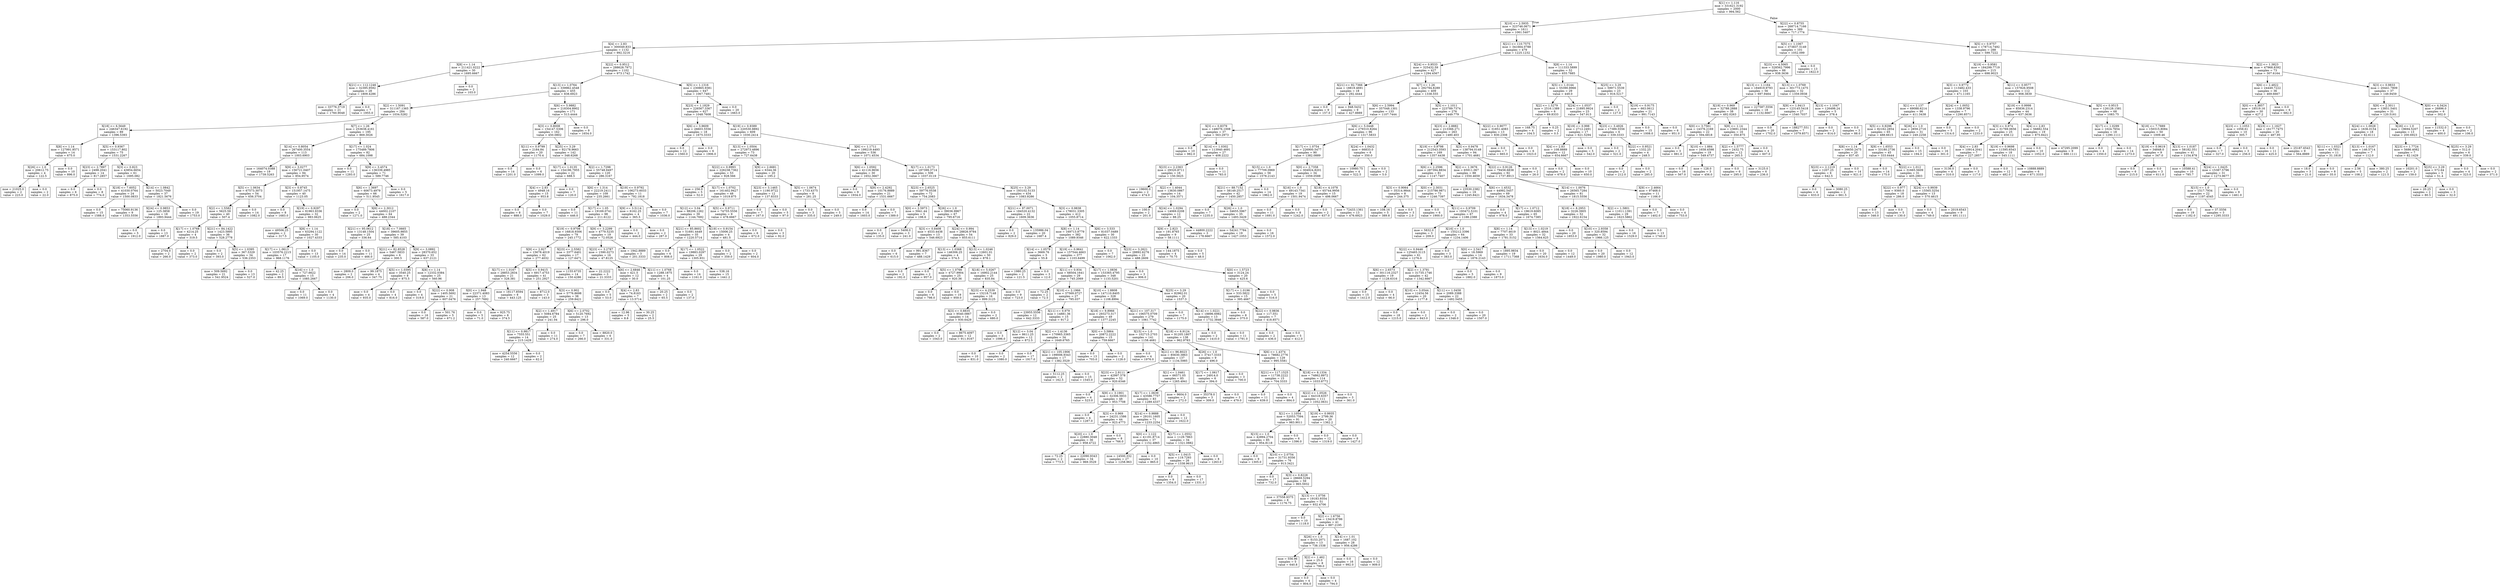 digraph Tree {
node [shape=box] ;
0 [label="X[1] <= 1.116\nmse = 331621.3192\nsamples = 2000\nvalue = 994.562"] ;
1 [label="X[10] <= 2.5935\nmse = 323746.0671\nsamples = 1611\nvalue = 1061.5407"] ;
0 -> 1 [labeldistance=2.5, labelangle=45, headlabel="True"] ;
2 [label="X[4] <= 2.83\nmse = 300049.833\nsamples = 1132\nvalue = 992.3216"] ;
1 -> 2 ;
3 [label="X[8] <= 1.14\nmse = 211421.0222\nsamples = 30\nvalue = 1695.6667"] ;
2 -> 3 ;
4 [label="X[21] <= 112.1246\nmse = 32395.9592\nsamples = 28\nvalue = 1809.4286"] ;
3 -> 4 ;
5 [label="mse = 33776.3719\nsamples = 21\nvalue = 1760.9048"] ;
4 -> 5 ;
6 [label="mse = 0.0\nsamples = 7\nvalue = 1955.0"] ;
4 -> 6 ;
7 [label="mse = 0.0\nsamples = 2\nvalue = 103.0"] ;
3 -> 7 ;
8 [label="X[22] <= 0.9512\nmse = 288628.7972\nsamples = 1102\nvalue = 973.1742"] ;
2 -> 8 ;
9 [label="X[13] <= 1.0764\nmse = 339962.4548\nsamples = 455\nvalue = 838.6923"] ;
8 -> 9 ;
10 [label="X[2] <= 1.5091\nmse = 311167.1365\nsamples = 284\nvalue = 1034.5282"] ;
9 -> 10 ;
11 [label="X[18] <= 6.5649\nmse = 246347.6192\nsamples = 89\nvalue = 1396.5393"] ;
10 -> 11 ;
12 [label="X[8] <= 1.14\nmse = 127991.8571\nsamples = 14\nvalue = 675.0"] ;
11 -> 12 ;
13 [label="X[26] <= 1.0\nmse = 20612.75\nsamples = 4\nvalue = 122.5"] ;
12 -> 13 ;
14 [label="mse = 21025.0\nsamples = 2\nvalue = 223.0"] ;
13 -> 14 ;
15 [label="mse = 0.0\nsamples = 2\nvalue = 22.0"] ;
13 -> 15 ;
16 [label="mse = 0.0\nsamples = 10\nvalue = 896.0"] ;
12 -> 16 ;
17 [label="X[5] <= 0.9367\nmse = 153117.802\nsamples = 75\nvalue = 1531.2267"] ;
11 -> 17 ;
18 [label="X[23] <= 2.7897\nmse = 2498.2041\nsamples = 14\nvalue = 817.2857"] ;
17 -> 18 ;
19 [label="mse = 0.0\nsamples = 6\nvalue = 875.0"] ;
18 -> 19 ;
20 [label="mse = 0.0\nsamples = 8\nvalue = 774.0"] ;
18 -> 20 ;
21 [label="X[3] <= 0.823\nmse = 43854.6654\nsamples = 61\nvalue = 1695.082"] ;
17 -> 21 ;
22 [label="X[18] <= 7.6052\nmse = 41030.0764\nsamples = 24\nvalue = 1500.0833"] ;
21 -> 22 ;
23 [label="mse = 0.0\nsamples = 15\nvalue = 1588.0"] ;
22 -> 23 ;
24 [label="mse = 75060.9136\nsamples = 9\nvalue = 1353.5556"] ;
22 -> 24 ;
25 [label="X[14] <= 1.0842\nmse = 5023.7049\nsamples = 37\nvalue = 1821.5676"] ;
21 -> 25 ;
26 [label="X[24] <= 0.9853\nmse = 125.3858\nsamples = 18\nvalue = 1893.9444"] ;
25 -> 26 ;
27 [label="mse = 0.0\nsamples = 5\nvalue = 1912.0"] ;
26 -> 27 ;
28 [label="mse = 0.0\nsamples = 13\nvalue = 1887.0"] ;
26 -> 28 ;
29 [label="mse = 0.0\nsamples = 19\nvalue = 1753.0"] ;
25 -> 29 ;
30 [label="X[7] <= 1.26\nmse = 253638.4161\nsamples = 195\nvalue = 869.3026"] ;
10 -> 30 ;
31 [label="X[14] <= 0.8054\nmse = 267400.3554\nsamples = 113\nvalue = 1003.6903"] ;
30 -> 31 ;
32 [label="mse = 164074.0388\nsamples = 19\nvalue = 1739.5263"] ;
31 -> 32 ;
33 [label="X[9] <= 3.0277\nmse = 156721.0407\nsamples = 94\nvalue = 854.9574"] ;
31 -> 33 ;
34 [label="X[5] <= 1.0634\nmse = 67573.3073\nsamples = 54\nvalue = 656.3704"] ;
33 -> 34 ;
35 [label="X[2] <= 1.5582\nmse = 5625.59\nsamples = 40\nvalue = 507.4"] ;
34 -> 35 ;
36 [label="X[17] <= 1.0768\nmse = 4214.25\nsamples = 4\nvalue = 319.5"] ;
35 -> 36 ;
37 [label="mse = 2704.0\nsamples = 2\nvalue = 266.0"] ;
36 -> 37 ;
38 [label="mse = 0.0\nsamples = 2\nvalue = 373.0"] ;
36 -> 38 ;
39 [label="X[21] <= 84.1422\nmse = 1423.5895\nsamples = 36\nvalue = 528.2778"] ;
35 -> 39 ;
40 [label="mse = 0.0\nsamples = 2\nvalue = 393.0"] ;
39 -> 40 ;
41 [label="X[5] <= 1.0395\nmse = 367.5329\nsamples = 34\nvalue = 536.2353"] ;
39 -> 41 ;
42 [label="mse = 509.5692\nsamples = 21\nvalue = 541.9524"] ;
41 -> 42 ;
43 [label="mse = 0.0\nsamples = 13\nvalue = 527.0"] ;
41 -> 43 ;
44 [label="mse = 0.0\nsamples = 14\nvalue = 1082.0"] ;
34 -> 44 ;
45 [label="X[3] <= 0.8745\nmse = 151957.1475\nsamples = 40\nvalue = 1123.05"] ;
33 -> 45 ;
46 [label="mse = 0.0\nsamples = 8\nvalue = 1683.0"] ;
45 -> 46 ;
47 [label="X[19] <= 0.9297\nmse = 91963.9336\nsamples = 32\nvalue = 983.0625"] ;
45 -> 47 ;
48 [label="mse = 49506.25\nsamples = 2\nvalue = 317.5"] ;
47 -> 48 ;
49 [label="X[8] <= 1.14\nmse = 63294.1122\nsamples = 30\nvalue = 1027.4333"] ;
47 -> 49 ;
50 [label="X[17] <= 1.0613\nmse = 103576.2215\nsamples = 17\nvalue = 968.1176"] ;
49 -> 50 ;
51 [label="mse = 42.25\nsamples = 2\nvalue = 89.5"] ;
50 -> 51 ;
52 [label="X[16] <= 1.0\nmse = 727.6622\nsamples = 15\nvalue = 1085.2667"] ;
50 -> 52 ;
53 [label="mse = 0.0\nsamples = 11\nvalue = 1069.0"] ;
52 -> 53 ;
54 [label="mse = 0.0\nsamples = 4\nvalue = 1130.0"] ;
52 -> 54 ;
55 [label="mse = 0.0\nsamples = 13\nvalue = 1105.0"] ;
49 -> 55 ;
56 [label="X[17] <= 1.024\nmse = 175489.7806\nsamples = 82\nvalue = 684.1098"] ;
30 -> 56 ;
57 [label="mse = 0.0\nsamples = 11\nvalue = 1293.0"] ;
56 -> 57 ;
58 [label="X[9] <= 3.4574\nmse = 136339.4985\nsamples = 71\nvalue = 589.7746"] ;
56 -> 58 ;
59 [label="X[6] <= 1.3697\nmse = 60673.4979\nsamples = 66\nvalue = 511.9545"] ;
58 -> 59 ;
60 [label="mse = 0.0\nsamples = 2\nvalue = 1271.0"] ;
59 -> 60 ;
61 [label="X[6] <= 2.3012\nmse = 44002.2107\nsamples = 64\nvalue = 488.2344"] ;
59 -> 61 ;
62 [label="X[21] <= 95.0612\nmse = 13148.1504\nsamples = 25\nvalue = 336.64"] ;
61 -> 62 ;
63 [label="mse = 0.0\nsamples = 14\nvalue = 235.0"] ;
62 -> 63 ;
64 [label="mse = 0.0\nsamples = 11\nvalue = 466.0"] ;
62 -> 64 ;
65 [label="X[18] <= 7.0665\nmse = 39605.9855\nsamples = 39\nvalue = 585.4103"] ;
61 -> 65 ;
66 [label="X[21] <= 82.8528\nmse = 5467.5833\nsamples = 6\nvalue = 300.5"] ;
65 -> 66 ;
67 [label="mse = 2809.0\nsamples = 2\nvalue = 206.0"] ;
66 -> 67 ;
68 [label="mse = 99.1875\nsamples = 4\nvalue = 347.75"] ;
66 -> 68 ;
69 [label="X[9] <= 3.0892\nmse = 28370.652\nsamples = 33\nvalue = 637.2121"] ;
65 -> 69 ;
70 [label="X[5] <= 1.0395\nmse = 3540.25\nsamples = 8\nvalue = 875.5"] ;
69 -> 70 ;
71 [label="mse = 0.0\nsamples = 4\nvalue = 935.0"] ;
70 -> 71 ;
72 [label="mse = 0.0\nsamples = 4\nvalue = 816.0"] ;
70 -> 72 ;
73 [label="X[8] <= 1.14\nmse = 12332.0384\nsamples = 25\nvalue = 560.96"] ;
69 -> 73 ;
74 [label="mse = 0.0\nsamples = 4\nvalue = 319.0"] ;
73 -> 74 ;
75 [label="X[22] <= 0.908\nmse = 1405.5692\nsamples = 21\nvalue = 607.0476"] ;
73 -> 75 ;
76 [label="mse = 0.0\nsamples = 16\nvalue = 587.0"] ;
75 -> 76 ;
77 [label="mse = 501.76\nsamples = 5\nvalue = 671.2"] ;
75 -> 77 ;
78 [label="mse = 0.0\nsamples = 5\nvalue = 1617.0"] ;
58 -> 78 ;
79 [label="X[6] <= 5.9882\nmse = 218304.8902\nsamples = 171\nvalue = 513.4444"] ;
9 -> 79 ;
80 [label="X[3] <= 0.8008\nmse = 154147.5306\nsamples = 162\nvalue = 450.0802"] ;
79 -> 80 ;
81 [label="X[11] <= 0.9799\nmse = 2184.84\nsamples = 20\nvalue = 1170.4"] ;
80 -> 81 ;
82 [label="mse = 0.0\nsamples = 14\nvalue = 1201.0"] ;
81 -> 82 ;
83 [label="mse = 0.0\nsamples = 6\nvalue = 1099.0"] ;
81 -> 83 ;
84 [label="X[25] <= 3.29\nmse = 92178.9663\nsamples = 142\nvalue = 348.6268"] ;
80 -> 84 ;
85 [label="X[17] <= 1.0135\nmse = 154196.7955\nsamples = 22\nvalue = 688.5"] ;
84 -> 85 ;
86 [label="X[4] <= 2.83\nmse = 4948.16\nsamples = 15\nvalue = 953.8"] ;
85 -> 86 ;
87 [label="mse = 0.0\nsamples = 8\nvalue = 888.0"] ;
86 -> 87 ;
88 [label="mse = 0.0\nsamples = 7\nvalue = 1029.0"] ;
86 -> 88 ;
89 [label="mse = 0.0\nsamples = 7\nvalue = 120.0"] ;
85 -> 89 ;
90 [label="X[2] <= 1.7298\nmse = 55748.9497\nsamples = 120\nvalue = 286.3167"] ;
84 -> 90 ;
91 [label="X[6] <= 1.314\nmse = 22219.2411\nsamples = 109\nvalue = 235.2661"] ;
90 -> 91 ;
92 [label="mse = 0.0\nsamples = 11\nvalue = 446.0"] ;
91 -> 92 ;
93 [label="X[17] <= 1.05\nmse = 19169.0741\nsamples = 98\nvalue = 211.6122"] ;
91 -> 93 ;
94 [label="X[19] <= 0.9708\nmse = 16818.9306\nsamples = 79\nvalue = 245.1772"] ;
93 -> 94 ;
95 [label="X[9] <= 2.927\nmse = 15678.4019\nsamples = 62\nvalue = 277.4032"] ;
94 -> 95 ;
96 [label="X[17] <= 1.0167\nmse = 28853.2834\nsamples = 21\nvalue = 328.381"] ;
95 -> 96 ;
97 [label="X[0] <= 1.948\nmse = 22371.4083\nsamples = 13\nvalue = 257.7692"] ;
96 -> 97 ;
98 [label="mse = 0.0\nsamples = 5\nvalue = 71.0"] ;
97 -> 98 ;
99 [label="mse = 925.75\nsamples = 8\nvalue = 374.5"] ;
97 -> 99 ;
100 [label="mse = 18117.8594\nsamples = 8\nvalue = 443.125"] ;
96 -> 100 ;
101 [label="X[5] <= 0.9415\nmse = 6917.4753\nsamples = 41\nvalue = 251.2927"] ;
95 -> 101 ;
102 [label="mse = 8712.0\nsamples = 3\nvalue = 143.0"] ;
101 -> 102 ;
103 [label="X[3] <= 0.902\nmse = 5776.8698\nsamples = 38\nvalue = 259.8421"] ;
101 -> 103 ;
104 [label="X[2] <= 1.4917\nmse = 5084.6784\nsamples = 25\nvalue = 241.04"] ;
103 -> 104 ;
105 [label="X[11] <= 0.9817\nmse = 7555.551\nsamples = 14\nvalue = 215.1429"] ;
104 -> 105 ;
106 [label="mse = 4254.5556\nsamples = 12\nvalue = 240.6667"] ;
105 -> 106 ;
107 [label="mse = 0.0\nsamples = 2\nvalue = 62.0"] ;
105 -> 107 ;
108 [label="mse = 0.0\nsamples = 11\nvalue = 274.0"] ;
104 -> 108 ;
109 [label="X[6] <= 2.0702\nmse = 5120.7692\nsamples = 13\nvalue = 296.0"] ;
103 -> 109 ;
110 [label="mse = 0.0\nsamples = 7\nvalue = 266.0"] ;
109 -> 110 ;
111 [label="mse = 8820.0\nsamples = 6\nvalue = 331.0"] ;
109 -> 111 ;
112 [label="X[23] <= 2.5582\nmse = 3377.6401\nsamples = 17\nvalue = 127.6471"] ;
94 -> 112 ;
113 [label="mse = 1155.6735\nsamples = 14\nvalue = 150.4286"] ;
112 -> 113 ;
114 [label="mse = 22.2222\nsamples = 3\nvalue = 21.3333"] ;
112 -> 114 ;
115 [label="X[9] <= 3.2299\nmse = 4779.5235\nsamples = 19\nvalue = 72.0526"] ;
93 -> 115 ;
116 [label="X[23] <= 3.2787\nmse = 1590.0273\nsamples = 16\nvalue = 47.8125"] ;
115 -> 116 ;
117 [label="X[6] <= 2.6846\nmse = 421.5\nsamples = 12\nvalue = 30.0"] ;
116 -> 117 ;
118 [label="mse = 0.0\nsamples = 5\nvalue = 53.0"] ;
117 -> 118 ;
119 [label="X[4] <= 2.83\nmse = 74.8163\nsamples = 7\nvalue = 13.5714"] ;
117 -> 119 ;
120 [label="mse = 12.96\nsamples = 5\nvalue = 8.8"] ;
119 -> 120 ;
121 [label="mse = 30.25\nsamples = 2\nvalue = 25.5"] ;
119 -> 121 ;
122 [label="X[11] <= 1.0768\nmse = 1288.1875\nsamples = 4\nvalue = 101.25"] ;
116 -> 122 ;
123 [label="mse = 20.25\nsamples = 2\nvalue = 65.5"] ;
122 -> 123 ;
124 [label="mse = 0.0\nsamples = 2\nvalue = 137.0"] ;
122 -> 124 ;
125 [label="mse = 1942.8889\nsamples = 3\nvalue = 201.3333"] ;
115 -> 125 ;
126 [label="X[19] <= 0.9792\nmse = 106273.6033\nsamples = 11\nvalue = 792.1818"] ;
90 -> 126 ;
127 [label="X[9] <= 3.5114\nmse = 6162.25\nsamples = 4\nvalue = 365.5"] ;
126 -> 127 ;
128 [label="mse = 0.0\nsamples = 2\nvalue = 444.0"] ;
127 -> 128 ;
129 [label="mse = 0.0\nsamples = 2\nvalue = 287.0"] ;
127 -> 129 ;
130 [label="mse = 0.0\nsamples = 7\nvalue = 1036.0"] ;
126 -> 130 ;
131 [label="mse = 0.0\nsamples = 9\nvalue = 1654.0"] ;
79 -> 131 ;
132 [label="X[5] <= 1.1316\nmse = 230865.9381\nsamples = 647\nvalue = 1067.7481"] ;
8 -> 132 ;
133 [label="X[23] <= 1.1829\nmse = 226567.3367\nsamples = 627\nvalue = 1048.7608"] ;
132 -> 133 ;
134 [label="X[6] <= 3.9609\nmse = 26603.5556\nsamples = 18\nvalue = 1675.3333"] ;
133 -> 134 ;
135 [label="mse = 0.0\nsamples = 12\nvalue = 1560.0"] ;
134 -> 135 ;
136 [label="mse = 0.0\nsamples = 6\nvalue = 1906.0"] ;
134 -> 136 ;
137 [label="X[19] <= 0.9389\nmse = 220530.8892\nsamples = 609\nvalue = 1030.2414"] ;
133 -> 137 ;
138 [label="X[13] <= 1.0504\nmse = 272973.4896\nsamples = 73\nvalue = 727.6438"] ;
137 -> 138 ;
139 [label="X[22] <= 0.9993\nmse = 226238.7362\nsamples = 53\nvalue = 928.566"] ;
138 -> 139 ;
140 [label="mse = 256.0\nsamples = 5\nvalue = 52.0"] ;
139 -> 140 ;
141 [label="X[17] <= 1.0702\nmse = 161402.9427\nsamples = 48\nvalue = 1019.875"] ;
139 -> 141 ;
142 [label="X[12] <= 3.04\nmse = 98206.1262\nsamples = 39\nvalue = 1144.7692"] ;
141 -> 142 ;
143 [label="X[21] <= 85.8602\nmse = 51691.4449\nsamples = 35\nvalue = 1220.5714"] ;
142 -> 143 ;
144 [label="mse = 0.0\nsamples = 6\nvalue = 808.0"] ;
143 -> 144 ;
145 [label="X[17] <= 1.0522\nmse = 19883.0297\nsamples = 29\nvalue = 1305.931"] ;
143 -> 145 ;
146 [label="mse = 0.0\nsamples = 14\nvalue = 1161.0"] ;
145 -> 146 ;
147 [label="mse = 538.16\nsamples = 15\nvalue = 1441.2"] ;
145 -> 147 ;
148 [label="X[19] <= 0.9154\nmse = 15006.25\nsamples = 4\nvalue = 481.5"] ;
142 -> 148 ;
149 [label="mse = 0.0\nsamples = 2\nvalue = 359.0"] ;
148 -> 149 ;
150 [label="mse = 0.0\nsamples = 2\nvalue = 604.0"] ;
148 -> 150 ;
151 [label="X[5] <= 0.9711\nmse = 74755.5556\nsamples = 9\nvalue = 478.6667"] ;
141 -> 151 ;
152 [label="mse = 0.0\nsamples = 6\nvalue = 672.0"] ;
151 -> 152 ;
153 [label="mse = 0.0\nsamples = 3\nvalue = 92.0"] ;
151 -> 153 ;
154 [label="X[9] <= 2.6681\nmse = 6344.36\nsamples = 20\nvalue = 195.2"] ;
138 -> 154 ;
155 [label="X[23] <= 3.1465\nmse = 1190.9722\nsamples = 12\nvalue = 137.8333"] ;
154 -> 155 ;
156 [label="mse = 0.0\nsamples = 7\nvalue = 167.0"] ;
155 -> 156 ;
157 [label="mse = 0.0\nsamples = 5\nvalue = 97.0"] ;
155 -> 157 ;
158 [label="X[5] <= 1.0674\nmse = 1733.4375\nsamples = 8\nvalue = 281.25"] ;
154 -> 158 ;
159 [label="mse = 0.0\nsamples = 3\nvalue = 335.0"] ;
158 -> 159 ;
160 [label="mse = 0.0\nsamples = 5\nvalue = 249.0"] ;
158 -> 160 ;
161 [label="X[6] <= 1.1711\nmse = 199219.4493\nsamples = 536\nvalue = 1071.4534"] ;
137 -> 161 ;
162 [label="X[6] <= 1.0592\nmse = 41116.9656\nsamples = 30\nvalue = 1652.3667"] ;
161 -> 162 ;
163 [label="mse = 0.0\nsamples = 9\nvalue = 1934.0"] ;
162 -> 163 ;
164 [label="X[9] <= 2.4292\nmse = 10176.8889\nsamples = 21\nvalue = 1531.6667"] ;
162 -> 164 ;
165 [label="mse = 0.0\nsamples = 14\nvalue = 1603.0"] ;
164 -> 165 ;
166 [label="mse = 0.0\nsamples = 7\nvalue = 1389.0"] ;
164 -> 166 ;
167 [label="X[17] <= 1.0173\nmse = 187399.3714\nsamples = 506\nvalue = 1037.0119"] ;
161 -> 167 ;
168 [label="X[23] <= 2.6525\nmse = 59776.0538\nsamples = 72\nvalue = 754.2083"] ;
167 -> 168 ;
169 [label="X[0] <= 2.5973\nmse = 5941.44\nsamples = 5\nvalue = 198.6"] ;
168 -> 169 ;
170 [label="mse = 0.0\nsamples = 2\nvalue = 135.0"] ;
169 -> 170 ;
171 [label="mse = 5408.0\nsamples = 3\nvalue = 241.0"] ;
169 -> 171 ;
172 [label="X[26] <= 1.0\nmse = 39036.9967\nsamples = 67\nvalue = 795.6716"] ;
168 -> 172 ;
173 [label="X[3] <= 0.8408\nmse = 4533.4438\nsamples = 13\nvalue = 546.6923"] ;
172 -> 173 ;
174 [label="mse = 0.0\nsamples = 6\nvalue = 615.0"] ;
173 -> 174 ;
175 [label="mse = 991.8367\nsamples = 7\nvalue = 488.1429"] ;
173 -> 175 ;
176 [label="X[24] <= 0.994\nmse = 28826.9784\nsamples = 54\nvalue = 855.6111"] ;
172 -> 176 ;
177 [label="X[13] <= 1.0368\nmse = 146306.25\nsamples = 4\nvalue = 574.5"] ;
176 -> 177 ;
178 [label="mse = 0.0\nsamples = 2\nvalue = 192.0"] ;
177 -> 178 ;
179 [label="mse = 0.0\nsamples = 2\nvalue = 957.0"] ;
177 -> 179 ;
180 [label="X[13] <= 1.0246\nmse = 12601.01\nsamples = 50\nvalue = 878.1"] ;
176 -> 180 ;
181 [label="X[5] <= 1.0766\nmse = 4727.9904\nsamples = 25\nvalue = 920.36"] ;
180 -> 181 ;
182 [label="mse = 0.0\nsamples = 6\nvalue = 798.0"] ;
181 -> 182 ;
183 [label="mse = 0.0\nsamples = 19\nvalue = 959.0"] ;
181 -> 183 ;
184 [label="X[18] <= 5.0267\nmse = 16902.2144\nsamples = 25\nvalue = 835.84"] ;
180 -> 184 ;
185 [label="X[23] <= 4.2539\nmse = 15218.7148\nsamples = 16\nvalue = 899.3125"] ;
184 -> 185 ;
186 [label="X[3] <= 0.8835\nmse = 9540.0867\nsamples = 14\nvalue = 930.6429"] ;
185 -> 186 ;
187 [label="mse = 0.0\nsamples = 2\nvalue = 1043.0"] ;
186 -> 187 ;
188 [label="mse = 8675.4097\nsamples = 12\nvalue = 911.9167"] ;
186 -> 188 ;
189 [label="mse = 0.0\nsamples = 2\nvalue = 680.0"] ;
185 -> 189 ;
190 [label="mse = 0.0\nsamples = 9\nvalue = 723.0"] ;
184 -> 190 ;
191 [label="X[25] <= 3.29\nmse = 193102.5133\nsamples = 434\nvalue = 1083.9286"] ;
167 -> 191 ;
192 [label="X[21] <= 97.0071\nmse = 184520.4132\nsamples = 22\nvalue = 1609.3636"] ;
191 -> 192 ;
193 [label="mse = 0.0\nsamples = 2\nvalue = 829.0"] ;
192 -> 193 ;
194 [label="mse = 135986.04\nsamples = 20\nvalue = 1687.4"] ;
192 -> 194 ;
195 [label="X[3] <= 0.9838\nmse = 178031.3305\nsamples = 412\nvalue = 1055.8714"] ;
191 -> 195 ;
196 [label="X[8] <= 1.14\nmse = 169713.8779\nsamples = 382\nvalue = 1089.9346"] ;
195 -> 196 ;
197 [label="X[14] <= 1.0579\nmse = 3669.76\nsamples = 5\nvalue = 55.8"] ;
196 -> 197 ;
198 [label="mse = 1980.25\nsamples = 2\nvalue = 121.5"] ;
197 -> 198 ;
199 [label="mse = 0.0\nsamples = 3\nvalue = 12.0"] ;
197 -> 199 ;
200 [label="X[19] <= 0.9641\nmse = 157544.4663\nsamples = 377\nvalue = 1103.6499"] ;
196 -> 200 ;
201 [label="X[11] <= 0.934\nmse = 68504.1641\nsamples = 29\nvalue = 745.2069"] ;
200 -> 201 ;
202 [label="mse = 72.25\nsamples = 2\nvalue = 72.5"] ;
201 -> 202 ;
203 [label="X[10] <= 2.1966\nmse = 37569.0727\nsamples = 27\nvalue = 795.037"] ;
201 -> 203 ;
204 [label="mse = 23955.5556\nsamples = 12\nvalue = 642.3333"] ;
203 -> 204 ;
205 [label="X[11] <= 0.979\nmse = 14881.36\nsamples = 15\nvalue = 917.2"] ;
203 -> 205 ;
206 [label="mse = 0.0\nsamples = 3\nvalue = 1096.0"] ;
205 -> 206 ;
207 [label="X[12] <= 3.04\nmse = 8611.25\nsamples = 12\nvalue = 872.5"] ;
205 -> 207 ;
208 [label="mse = 0.0\nsamples = 10\nvalue = 831.0"] ;
207 -> 208 ;
209 [label="mse = 0.0\nsamples = 2\nvalue = 1080.0"] ;
207 -> 209 ;
210 [label="X[17] <= 1.0836\nmse = 153365.4795\nsamples = 348\nvalue = 1133.5201"] ;
200 -> 210 ;
211 [label="X[10] <= 1.8808\nmse = 147110.8405\nsamples = 328\nvalue = 1108.8994"] ;
210 -> 211 ;
212 [label="X[18] <= 9.8966\nmse = 293273.317\nsamples = 49\nvalue = 1377.2245"] ;
211 -> 212 ;
213 [label="X[2] <= 1.4136\nmse = 170965.3365\nsamples = 34\nvalue = 1649.6765"] ;
212 -> 213 ;
214 [label="mse = 0.0\nsamples = 17\nvalue = 1917.0"] ;
213 -> 214 ;
215 [label="X[21] <= 105.1906\nmse = 199006.9343\nsamples = 17\nvalue = 1382.3529"] ;
213 -> 215 ;
216 [label="mse = 5112.25\nsamples = 2\nvalue = 162.5"] ;
215 -> 216 ;
217 [label="mse = 0.0\nsamples = 15\nvalue = 1545.0"] ;
215 -> 217 ;
218 [label="X[0] <= 3.5864\nmse = 20872.2222\nsamples = 15\nvalue = 759.6667"] ;
212 -> 218 ;
219 [label="mse = 0.0\nsamples = 13\nvalue = 703.0"] ;
218 -> 219 ;
220 [label="mse = 0.0\nsamples = 2\nvalue = 1128.0"] ;
218 -> 220 ;
221 [label="X[21] <= 107.317\nmse = 106575.0709\nsamples = 279\nvalue = 1061.7742"] ;
211 -> 221 ;
222 [label="X[15] <= 1.0\nmse = 102715.2703\nsamples = 141\nvalue = 1158.4681"] ;
221 -> 222 ;
223 [label="mse = 0.0\nsamples = 4\nvalue = 1976.0"] ;
222 -> 223 ;
224 [label="X[21] <= 96.8023\nmse = 85630.3863\nsamples = 137\nvalue = 1134.5985"] ;
222 -> 224 ;
225 [label="X[23] <= 2.9111\nmse = 42997.578\nsamples = 52\nvalue = 920.6346"] ;
224 -> 225 ;
226 [label="mse = 0.0\nsamples = 4\nvalue = 523.0"] ;
225 -> 226 ;
227 [label="X[9] <= 3.1901\nmse = 32306.5933\nsamples = 48\nvalue = 953.7708"] ;
225 -> 227 ;
228 [label="mse = 0.0\nsamples = 4\nvalue = 1287.0"] ;
227 -> 228 ;
229 [label="X[3] <= 0.969\nmse = 24231.1586\nsamples = 44\nvalue = 923.4773"] ;
227 -> 229 ;
230 [label="X[20] <= 1.0\nmse = 22880.3048\nsamples = 36\nvalue = 958.4722"] ;
229 -> 230 ;
231 [label="mse = 72.25\nsamples = 2\nvalue = 773.5"] ;
230 -> 231 ;
232 [label="mse = 22090.9343\nsamples = 34\nvalue = 969.3529"] ;
230 -> 232 ;
233 [label="mse = 0.0\nsamples = 8\nvalue = 766.0"] ;
229 -> 233 ;
234 [label="X[1] <= 1.0461\nmse = 66571.05\nsamples = 85\nvalue = 1265.4941"] ;
224 -> 234 ;
235 [label="X[17] <= 1.0639\nmse = 43586.7757\nsamples = 83\nvalue = 1289.4337"] ;
234 -> 235 ;
236 [label="X[14] <= 0.9888\nmse = 29101.1605\nsamples = 71\nvalue = 1233.2254"] ;
235 -> 236 ;
237 [label="X[0] <= 1.122\nmse = 41191.8714\nsamples = 37\nvalue = 1152.4865"] ;
236 -> 237 ;
238 [label="mse = 14500.332\nsamples = 27\nvalue = 1258.963"] ;
237 -> 238 ;
239 [label="mse = 0.0\nsamples = 10\nvalue = 865.0"] ;
237 -> 239 ;
240 [label="X[17] <= 1.0552\nmse = 1129.7863\nsamples = 34\nvalue = 1321.0882"] ;
236 -> 240 ;
241 [label="X[5] <= 1.0415\nmse = 119.7293\nsamples = 26\nvalue = 1338.9615"] ;
240 -> 241 ;
242 [label="mse = 0.0\nsamples = 9\nvalue = 1354.0"] ;
241 -> 242 ;
243 [label="mse = 0.0\nsamples = 17\nvalue = 1331.0"] ;
241 -> 243 ;
244 [label="mse = 0.0\nsamples = 8\nvalue = 1263.0"] ;
240 -> 244 ;
245 [label="mse = 0.0\nsamples = 12\nvalue = 1622.0"] ;
235 -> 245 ;
246 [label="mse = 9604.0\nsamples = 2\nvalue = 272.0"] ;
234 -> 246 ;
247 [label="X[18] <= 6.9124\nmse = 91205.1807\nsamples = 138\nvalue = 962.9783"] ;
221 -> 247 ;
248 [label="X[26] <= 1.0\nmse = 37417.3333\nsamples = 9\nvalue = 496.0"] ;
247 -> 248 ;
249 [label="X[17] <= 1.0617\nmse = 24914.0\nsamples = 6\nvalue = 394.0"] ;
248 -> 249 ;
250 [label="mse = 35378.0\nsamples = 3\nvalue = 309.0"] ;
249 -> 250 ;
251 [label="mse = 0.0\nsamples = 3\nvalue = 479.0"] ;
249 -> 251 ;
252 [label="mse = 0.0\nsamples = 3\nvalue = 700.0"] ;
248 -> 252 ;
253 [label="X[6] <= 1.4374\nmse = 78682.2776\nsamples = 129\nvalue = 995.5581"] ;
247 -> 253 ;
254 [label="X[21] <= 117.1525\nmse = 11738.2222\nsamples = 15\nvalue = 704.3333"] ;
253 -> 254 ;
255 [label="mse = 0.0\nsamples = 11\nvalue = 639.0"] ;
254 -> 255 ;
256 [label="mse = 0.0\nsamples = 4\nvalue = 884.0"] ;
254 -> 256 ;
257 [label="X[18] <= 8.1334\nmse = 74862.8972\nsamples = 114\nvalue = 1033.8772"] ;
253 -> 257 ;
258 [label="X[22] <= 1.0526\nmse = 64318.6357\nsamples = 111\nvalue = 1052.0631"] ;
257 -> 258 ;
259 [label="X[1] <= 1.1054\nmse = 52053.7594\nsamples = 91\nvalue = 983.9011"] ;
258 -> 259 ;
260 [label="X[15] <= 1.0\nmse = 42894.2704\nsamples = 85\nvalue = 954.8118"] ;
259 -> 260 ;
261 [label="mse = 0.0\nsamples = 9\nvalue = 1305.0"] ;
260 -> 261 ;
262 [label="X[10] <= 2.0754\nmse = 31731.9356\nsamples = 76\nvalue = 913.3421"] ;
260 -> 262 ;
263 [label="mse = 0.0\nsamples = 17\nvalue = 732.0"] ;
262 -> 263 ;
264 [label="X[3] <= 0.8228\nmse = 28669.5294\nsamples = 59\nvalue = 965.5932"] ;
262 -> 264 ;
265 [label="mse = 37558.9375\nsamples = 8\nvalue = 1176.75"] ;
264 -> 265 ;
266 [label="X[13] <= 1.0756\nmse = 19183.9354\nsamples = 51\nvalue = 932.4706"] ;
264 -> 266 ;
267 [label="mse = 0.0\nsamples = 10\nvalue = 1118.0"] ;
266 -> 267 ;
268 [label="X[2] <= 1.6756\nmse = 13419.8786\nsamples = 41\nvalue = 887.2195"] ;
266 -> 268 ;
269 [label="X[26] <= 1.0\nmse = 6153.2071\nsamples = 13\nvalue = 738.1538"] ;
268 -> 269 ;
270 [label="mse = 556.96\nsamples = 5\nvalue = 640.8"] ;
269 -> 270 ;
271 [label="X[2] <= 1.462\nmse = 25.0\nsamples = 8\nvalue = 799.0"] ;
269 -> 271 ;
272 [label="mse = 0.0\nsamples = 4\nvalue = 804.0"] ;
271 -> 272 ;
273 [label="mse = 0.0\nsamples = 4\nvalue = 794.0"] ;
271 -> 273 ;
274 [label="X[14] <= 1.01\nmse = 1687.102\nsamples = 28\nvalue = 956.4286"] ;
268 -> 274 ;
275 [label="mse = 0.0\nsamples = 16\nvalue = 992.0"] ;
274 -> 275 ;
276 [label="mse = 0.0\nsamples = 12\nvalue = 909.0"] ;
274 -> 276 ;
277 [label="mse = 0.0\nsamples = 6\nvalue = 1396.0"] ;
259 -> 277 ;
278 [label="X[19] <= 0.9935\nmse = 2799.36\nsamples = 20\nvalue = 1362.2"] ;
258 -> 278 ;
279 [label="mse = 0.0\nsamples = 12\nvalue = 1319.0"] ;
278 -> 279 ;
280 [label="mse = 0.0\nsamples = 8\nvalue = 1427.0"] ;
278 -> 280 ;
281 [label="mse = 0.0\nsamples = 3\nvalue = 361.0"] ;
257 -> 281 ;
282 [label="X[25] <= 3.29\nmse = 82962.01\nsamples = 20\nvalue = 1537.3"] ;
210 -> 282 ;
283 [label="mse = 0.0\nsamples = 7\nvalue = 1175.0"] ;
282 -> 283 ;
284 [label="X[14] <= 1.0221\nmse = 18896.6982\nsamples = 13\nvalue = 1732.3846"] ;
282 -> 284 ;
285 [label="mse = 0.0\nsamples = 2\nvalue = 1410.0"] ;
284 -> 285 ;
286 [label="mse = 0.0\nsamples = 11\nvalue = 1791.0"] ;
284 -> 286 ;
287 [label="X[6] <= 3.533\nmse = 81037.0489\nsamples = 30\nvalue = 622.1333"] ;
195 -> 287 ;
288 [label="mse = 0.0\nsamples = 7\nvalue = 1062.0"] ;
287 -> 288 ;
289 [label="X[23] <= 3.2621\nmse = 28892.6276\nsamples = 23\nvalue = 488.2609"] ;
287 -> 289 ;
290 [label="mse = 0.0\nsamples = 3\nvalue = 906.0"] ;
289 -> 290 ;
291 [label="X[0] <= 1.5723\nmse = 3124.24\nsamples = 20\nvalue = 425.6"] ;
289 -> 291 ;
292 [label="X[17] <= 1.0196\nmse = 533.5822\nsamples = 15\nvalue = 395.4667"] ;
291 -> 292 ;
293 [label="mse = 0.0\nsamples = 8\nvalue = 375.0"] ;
292 -> 293 ;
294 [label="X[22] <= 0.9836\nmse = 117.551\nsamples = 7\nvalue = 418.8571"] ;
292 -> 294 ;
295 [label="mse = 0.0\nsamples = 2\nvalue = 436.0"] ;
294 -> 295 ;
296 [label="mse = 0.0\nsamples = 5\nvalue = 412.0"] ;
294 -> 296 ;
297 [label="mse = 0.0\nsamples = 5\nvalue = 516.0"] ;
291 -> 297 ;
298 [label="mse = 0.0\nsamples = 20\nvalue = 1663.0"] ;
132 -> 298 ;
299 [label="X[21] <= 110.7575\nmse = 341664.0788\nsamples = 479\nvalue = 1225.1232"] ;
1 -> 299 ;
300 [label="X[24] <= 0.9533\nmse = 325432.59\nsamples = 427\nvalue = 1294.4567"] ;
299 -> 300 ;
301 [label="X[21] <= 92.7366\nmse = 18819.4691\nsamples = 18\nvalue = 292.4444"] ;
300 -> 301 ;
302 [label="mse = 0.0\nsamples = 9\nvalue = 157.0"] ;
301 -> 302 ;
303 [label="mse = 948.5432\nsamples = 9\nvalue = 427.8889"] ;
301 -> 303 ;
304 [label="X[7] <= 1.26\nmse = 292794.8289\nsamples = 409\nvalue = 1338.555"] ;
300 -> 304 ;
305 [label="X[6] <= 2.5994\nmse = 357048.1301\nsamples = 133\nvalue = 1107.7444"] ;
304 -> 305 ;
306 [label="X[3] <= 0.8379\nmse = 148076.1008\nsamples = 37\nvalue = 563.2973"] ;
305 -> 306 ;
307 [label="mse = 0.0\nsamples = 10\nvalue = 982.0"] ;
306 -> 307 ;
308 [label="X[14] <= 1.0302\nmse = 113940.4691\nsamples = 27\nvalue = 408.2222"] ;
306 -> 308 ;
309 [label="X[23] <= 2.2363\nmse = 29320.8711\nsamples = 16\nvalue = 150.5625"] ;
308 -> 309 ;
310 [label="mse = 19600.0\nsamples = 2\nvalue = 474.0"] ;
309 -> 310 ;
311 [label="X[2] <= 1.4044\nmse = 13630.0867\nsamples = 14\nvalue = 104.3571"] ;
309 -> 311 ;
312 [label="mse = 100.0\nsamples = 2\nvalue = 201.0"] ;
311 -> 312 ;
313 [label="X[24] <= 1.0294\nmse = 14069.0208\nsamples = 12\nvalue = 88.25"] ;
311 -> 313 ;
314 [label="X[9] <= 2.823\nmse = 191.8765\nsamples = 9\nvalue = 58.1111"] ;
313 -> 314 ;
315 [label="mse = 144.1875\nsamples = 4\nvalue = 70.75"] ;
314 -> 315 ;
316 [label="mse = 0.0\nsamples = 5\nvalue = 48.0"] ;
314 -> 316 ;
317 [label="mse = 44800.2222\nsamples = 3\nvalue = 178.6667"] ;
313 -> 317 ;
318 [label="mse = 0.0\nsamples = 11\nvalue = 783.0"] ;
308 -> 318 ;
319 [label="X[6] <= 5.0448\nmse = 279310.8264\nsamples = 96\nvalue = 1317.5833"] ;
305 -> 319 ;
320 [label="X[17] <= 1.0754\nmse = 226900.5477\nsamples = 90\nvalue = 1382.0889"] ;
319 -> 320 ;
321 [label="X[15] <= 1.0\nmse = 77709.0969\nsamples = 56\nvalue = 1578.2143"] ;
320 -> 321 ;
322 [label="X[21] <= 88.7152\nmse = 38149.2517\nsamples = 42\nvalue = 1450.2857"] ;
321 -> 322 ;
323 [label="mse = 0.0\nsamples = 7\nvalue = 1235.0"] ;
322 -> 323 ;
324 [label="X[26] <= 1.0\nmse = 34655.5967\nsamples = 35\nvalue = 1493.3429"] ;
322 -> 324 ;
325 [label="mse = 54241.7784\nsamples = 19\nvalue = 1427.1053"] ;
324 -> 325 ;
326 [label="mse = 0.0\nsamples = 16\nvalue = 1572.0"] ;
324 -> 326 ;
327 [label="mse = 0.0\nsamples = 14\nvalue = 1962.0"] ;
321 -> 327 ;
328 [label="X[0] <= 2.7358\nmse = 304924.8201\nsamples = 34\nvalue = 1059.0588"] ;
320 -> 328 ;
329 [label="X[16] <= 1.0\nmse = 49143.7341\nsamples = 19\nvalue = 1501.9474"] ;
328 -> 329 ;
330 [label="mse = 0.0\nsamples = 11\nvalue = 1691.0"] ;
329 -> 330 ;
331 [label="mse = 0.0\nsamples = 8\nvalue = 1242.0"] ;
329 -> 331 ;
332 [label="X[18] <= 4.1078\nmse = 65744.9956\nsamples = 15\nvalue = 498.0667"] ;
328 -> 332 ;
333 [label="mse = 0.0\nsamples = 2\nvalue = 637.0"] ;
332 -> 333 ;
334 [label="mse = 72433.1361\nsamples = 13\nvalue = 476.6923"] ;
332 -> 334 ;
335 [label="X[24] <= 1.0432\nmse = 66833.0\nsamples = 6\nvalue = 350.0"] ;
319 -> 335 ;
336 [label="mse = 10980.75\nsamples = 4\nvalue = 522.5"] ;
335 -> 336 ;
337 [label="mse = 0.0\nsamples = 2\nvalue = 5.0"] ;
335 -> 337 ;
338 [label="X[5] <= 1.1011\nmse = 223789.7374\nsamples = 276\nvalue = 1449.779"] ;
304 -> 338 ;
339 [label="X[23] <= 2.8882\nmse = 213366.271\nsamples = 263\nvalue = 1480.403"] ;
338 -> 339 ;
340 [label="X[19] <= 0.9798\nmse = 212543.3593\nsamples = 169\nvalue = 1357.4438"] ;
339 -> 340 ;
341 [label="X[6] <= 2.2596\nmse = 287394.8834\nsamples = 81\nvalue = 1147.7407"] ;
340 -> 341 ;
342 [label="X[3] <= 0.9064\nmse = 35314.9844\nsamples = 8\nvalue = 244.375"] ;
341 -> 342 ;
343 [label="mse = 108.16\nsamples = 5\nvalue = 389.8"] ;
342 -> 343 ;
344 [label="mse = 0.0\nsamples = 3\nvalue = 2.0"] ;
342 -> 344 ;
345 [label="X[0] <= 2.3031\nmse = 215786.9871\nsamples = 73\nvalue = 1246.7397"] ;
341 -> 345 ;
346 [label="mse = 0.0\nsamples = 6\nvalue = 1900.0"] ;
345 -> 346 ;
347 [label="X[11] <= 0.9709\nmse = 193472.5101\nsamples = 67\nvalue = 1188.2388"] ;
345 -> 347 ;
348 [label="mse = 5832.0\nsamples = 3\nvalue = 209.0"] ;
347 -> 348 ;
349 [label="X[16] <= 1.0\nmse = 155212.3396\nsamples = 64\nvalue = 1234.1406"] ;
347 -> 349 ;
350 [label="X[22] <= 0.9446\nmse = 125465.3115\nsamples = 61\nvalue = 1276.0"] ;
349 -> 350 ;
351 [label="X[6] <= 2.6573\nmse = 301116.2327\nsamples = 19\nvalue = 1128.6316"] ;
350 -> 351 ;
352 [label="mse = 0.0\nsamples = 15\nvalue = 1412.0"] ;
351 -> 352 ;
353 [label="mse = 0.0\nsamples = 4\nvalue = 66.0"] ;
351 -> 353 ;
354 [label="X[2] <= 1.3781\nmse = 31735.1746\nsamples = 42\nvalue = 1342.6667"] ;
350 -> 354 ;
355 [label="X[10] <= 3.0544\nmse = 12454.56\nsamples = 20\nvalue = 1177.8"] ;
354 -> 355 ;
356 [label="mse = 0.0\nsamples = 18\nvalue = 1215.0"] ;
355 -> 356 ;
357 [label="mse = 0.0\nsamples = 2\nvalue = 843.0"] ;
355 -> 357 ;
358 [label="X[11] <= 1.0458\nmse = 2089.3388\nsamples = 22\nvalue = 1492.5455"] ;
354 -> 358 ;
359 [label="mse = 0.0\nsamples = 2\nvalue = 1348.0"] ;
358 -> 359 ;
360 [label="mse = 0.0\nsamples = 20\nvalue = 1507.0"] ;
358 -> 360 ;
361 [label="mse = 0.0\nsamples = 3\nvalue = 383.0"] ;
349 -> 361 ;
362 [label="X[2] <= 1.3676\nmse = 65911.067\nsamples = 88\nvalue = 1550.4659"] ;
340 -> 362 ;
363 [label="mse = 23530.2382\nsamples = 19\nvalue = 1245.8421"] ;
362 -> 363 ;
364 [label="X[6] <= 1.4532\nmse = 44992.5457\nsamples = 69\nvalue = 1634.3478"] ;
362 -> 364 ;
365 [label="mse = 0.0\nsamples = 4\nvalue = 978.0"] ;
364 -> 365 ;
366 [label="X[17] <= 1.0712\nmse = 19619.6085\nsamples = 65\nvalue = 1674.7385"] ;
364 -> 366 ;
367 [label="X[8] <= 1.14\nmse = 7707.4619\nsamples = 33\nvalue = 1781.5152"] ;
366 -> 367 ;
368 [label="X[0] <= 2.5417\nmse = 18.5969\nsamples = 14\nvalue = 1876.2143"] ;
367 -> 368 ;
369 [label="mse = 0.0\nsamples = 5\nvalue = 1882.0"] ;
368 -> 369 ;
370 [label="mse = 0.0\nsamples = 9\nvalue = 1873.0"] ;
368 -> 370 ;
371 [label="mse = 1895.9834\nsamples = 19\nvalue = 1711.7368"] ;
367 -> 371 ;
372 [label="X[13] <= 1.0219\nmse = 8021.4844\nsamples = 32\nvalue = 1564.625"] ;
366 -> 372 ;
373 [label="mse = 0.0\nsamples = 20\nvalue = 1634.0"] ;
372 -> 373 ;
374 [label="mse = 0.0\nsamples = 12\nvalue = 1449.0"] ;
372 -> 374 ;
375 [label="X[3] <= 0.9478\nmse = 138794.0149\nsamples = 94\nvalue = 1701.4681"] ;
339 -> 375 ;
376 [label="X[22] <= 0.9126\nmse = 79458.6838\nsamples = 92\nvalue = 1737.8913"] ;
375 -> 376 ;
377 [label="X[14] <= 1.0076\nmse = 26565.7284\nsamples = 81\nvalue = 1815.5556"] ;
376 -> 377 ;
378 [label="X[18] <= 8.2953\nmse = 3226.3905\nsamples = 52\nvalue = 1922.6154"] ;
377 -> 378 ;
379 [label="mse = 0.0\nsamples = 20\nvalue = 1853.0"] ;
378 -> 379 ;
380 [label="X[10] <= 2.9358\nmse = 320.8594\nsamples = 32\nvalue = 1966.125"] ;
378 -> 380 ;
381 [label="mse = 0.0\nsamples = 20\nvalue = 1980.0"] ;
380 -> 381 ;
382 [label="mse = 0.0\nsamples = 12\nvalue = 1943.0"] ;
380 -> 382 ;
383 [label="X[2] <= 1.5801\nmse = 11011.1391\nsamples = 29\nvalue = 1623.5862"] ;
377 -> 383 ;
384 [label="mse = 0.0\nsamples = 16\nvalue = 1529.0"] ;
383 -> 384 ;
385 [label="mse = 0.0\nsamples = 13\nvalue = 1740.0"] ;
383 -> 385 ;
386 [label="X[9] <= 2.4664\nmse = 97468.0\nsamples = 11\nvalue = 1166.0"] ;
376 -> 386 ;
387 [label="mse = 0.0\nsamples = 7\nvalue = 1402.0"] ;
386 -> 387 ;
388 [label="mse = 0.0\nsamples = 4\nvalue = 753.0"] ;
386 -> 388 ;
389 [label="mse = 0.0\nsamples = 2\nvalue = 26.0"] ;
375 -> 389 ;
390 [label="X[22] <= 0.9077\nmse = 31851.4083\nsamples = 13\nvalue = 830.2308"] ;
338 -> 390 ;
391 [label="mse = 0.0\nsamples = 7\nvalue = 665.0"] ;
390 -> 391 ;
392 [label="mse = 0.0\nsamples = 6\nvalue = 1023.0"] ;
390 -> 392 ;
393 [label="X[8] <= 1.14\nmse = 111333.5899\nsamples = 52\nvalue = 655.7885"] ;
299 -> 393 ;
394 [label="X[5] <= 1.0144\nmse = 55390.8966\nsamples = 29\nvalue = 449.0"] ;
393 -> 394 ;
395 [label="X[2] <= 1.5279\nmse = 2516.1389\nsamples = 6\nvalue = 69.8333"] ;
394 -> 395 ;
396 [label="mse = 168.75\nsamples = 4\nvalue = 104.5"] ;
395 -> 396 ;
397 [label="mse = 0.25\nsamples = 2\nvalue = 0.5"] ;
395 -> 397 ;
398 [label="X[24] <= 1.0537\nmse = 21895.9924\nsamples = 23\nvalue = 547.913"] ;
394 -> 398 ;
399 [label="X[19] <= 0.998\nmse = 2712.2491\nsamples = 17\nvalue = 621.5294"] ;
398 -> 399 ;
400 [label="X[4] <= 2.83\nmse = 108.8889\nsamples = 12\nvalue = 654.6667"] ;
399 -> 400 ;
401 [label="mse = 0.0\nsamples = 2\nvalue = 678.0"] ;
400 -> 401 ;
402 [label="mse = 0.0\nsamples = 10\nvalue = 650.0"] ;
400 -> 402 ;
403 [label="mse = 0.0\nsamples = 5\nvalue = 542.0"] ;
399 -> 403 ;
404 [label="X[23] <= 3.4926\nmse = 17389.5556\nsamples = 6\nvalue = 339.3333"] ;
398 -> 404 ;
405 [label="mse = 0.0\nsamples = 2\nvalue = 521.0"] ;
404 -> 405 ;
406 [label="X[22] <= 0.9521\nmse = 1332.25\nsamples = 4\nvalue = 248.5"] ;
404 -> 406 ;
407 [label="mse = 0.0\nsamples = 2\nvalue = 212.0"] ;
406 -> 407 ;
408 [label="mse = 0.0\nsamples = 2\nvalue = 285.0"] ;
406 -> 408 ;
409 [label="X[25] <= 3.29\nmse = 59971.5539\nsamples = 23\nvalue = 916.5217"] ;
393 -> 409 ;
410 [label="mse = 0.0\nsamples = 2\nvalue = 127.0"] ;
409 -> 410 ;
411 [label="X[19] <= 0.9175\nmse = 663.0612\nsamples = 21\nvalue = 991.7143"] ;
409 -> 411 ;
412 [label="mse = 0.0\nsamples = 15\nvalue = 1008.0"] ;
411 -> 412 ;
413 [label="mse = 0.0\nsamples = 6\nvalue = 951.0"] ;
411 -> 413 ;
414 [label="X[22] <= 0.8755\nmse = 268714.7166\nsamples = 389\nvalue = 717.1774"] ;
0 -> 414 [labeldistance=2.5, labelangle=-45, headlabel="False"] ;
415 [label="X[5] <= 1.1067\nmse = 373837.5149\nsamples = 101\nvalue = 1052.099"] ;
414 -> 415 ;
416 [label="X[23] <= 4.5065\nmse = 328562.7996\nsamples = 88\nvalue = 938.3636"] ;
415 -> 416 ;
417 [label="X[13] <= 1.1164\nmse = 184919.9793\nsamples = 56\nvalue = 697.9464"] ;
416 -> 417 ;
418 [label="X[19] <= 0.969\nmse = 32788.2888\nsamples = 38\nvalue = 492.0263"] ;
417 -> 418 ;
419 [label="X[0] <= 3.7561\nmse = 14376.2169\nsamples = 22\nvalue = 594.6818"] ;
418 -> 419 ;
420 [label="mse = 0.0\nsamples = 3\nvalue = 881.0"] ;
419 -> 420 ;
421 [label="X[10] <= 1.884\nmse = 1658.4598\nsamples = 19\nvalue = 549.4737"] ;
419 -> 421 ;
422 [label="mse = 0.0\nsamples = 16\nvalue = 567.0"] ;
421 -> 422 ;
423 [label="mse = 128.0\nsamples = 3\nvalue = 456.0"] ;
421 -> 423 ;
424 [label="X[8] <= 1.14\nmse = 23691.2344\nsamples = 16\nvalue = 350.875"] ;
418 -> 424 ;
425 [label="X[2] <= 1.5777\nmse = 2432.75\nsamples = 12\nvalue = 265.5"] ;
424 -> 425 ;
426 [label="mse = 0.0\nsamples = 6\nvalue = 295.0"] ;
425 -> 426 ;
427 [label="mse = 3125.0\nsamples = 6\nvalue = 236.0"] ;
425 -> 427 ;
428 [label="mse = 0.0\nsamples = 4\nvalue = 607.0"] ;
424 -> 428 ;
429 [label="mse = 227587.5556\nsamples = 18\nvalue = 1132.6667"] ;
417 -> 429 ;
430 [label="X[13] <= 1.0769\nmse = 301773.1475\nsamples = 32\nvalue = 1359.0938"] ;
416 -> 430 ;
431 [label="X[9] <= 1.9413\nmse = 123145.5418\nsamples = 27\nvalue = 1540.7037"] ;
430 -> 431 ;
432 [label="mse = 0.0\nsamples = 20\nvalue = 1702.0"] ;
431 -> 432 ;
433 [label="mse = 188277.551\nsamples = 7\nvalue = 1079.8571"] ;
431 -> 433 ;
434 [label="X[13] <= 1.1047\nmse = 126498.24\nsamples = 5\nvalue = 378.4"] ;
430 -> 434 ;
435 [label="mse = 0.0\nsamples = 2\nvalue = 814.0"] ;
434 -> 435 ;
436 [label="mse = 0.0\nsamples = 3\nvalue = 88.0"] ;
434 -> 436 ;
437 [label="mse = 0.0\nsamples = 13\nvalue = 1822.0"] ;
415 -> 437 ;
438 [label="X[5] <= 0.9757\nmse = 178714.7492\nsamples = 288\nvalue = 599.7222"] ;
414 -> 438 ;
439 [label="X[19] <= 0.9581\nmse = 184299.7719\nsamples = 215\nvalue = 698.9023"] ;
438 -> 439 ;
440 [label="X[3] <= 0.9772\nmse = 113482.433\nsamples = 103\nvalue = 471.1165"] ;
439 -> 440 ;
441 [label="X[1] <= 1.137\nmse = 69088.6214\nsamples = 96\nvalue = 411.3438"] ;
440 -> 441 ;
442 [label="X[5] <= 0.9296\nmse = 82162.2854\nsamples = 65\nvalue = 488.6615"] ;
441 -> 442 ;
443 [label="X[8] <= 1.14\nmse = 16650.2475\nsamples = 20\nvalue = 837.45"] ;
442 -> 443 ;
444 [label="X[23] <= 2.1219\nmse = 1207.25\nsamples = 6\nvalue = 642.5"] ;
443 -> 444 ;
445 [label="mse = 0.0\nsamples = 4\nvalue = 633.0"] ;
444 -> 445 ;
446 [label="mse = 3080.25\nsamples = 2\nvalue = 661.5"] ;
444 -> 446 ;
447 [label="mse = 0.0\nsamples = 14\nvalue = 921.0"] ;
443 -> 447 ;
448 [label="X[9] <= 1.6553\nmse = 33180.2736\nsamples = 45\nvalue = 333.6444"] ;
442 -> 448 ;
449 [label="mse = 0.0\nsamples = 14\nvalue = 175.0"] ;
448 -> 449 ;
450 [label="X[22] <= 1.012\nmse = 31665.5609\nsamples = 31\nvalue = 405.2903"] ;
448 -> 450 ;
451 [label="X[22] <= 0.977\nmse = 9360.0\nsamples = 18\nvalue = 286.0"] ;
450 -> 451 ;
452 [label="mse = 0.0\nsamples = 13\nvalue = 346.0"] ;
451 -> 452 ;
453 [label="mse = 0.0\nsamples = 5\nvalue = 130.0"] ;
451 -> 453 ;
454 [label="X[24] <= 0.9939\nmse = 15565.3254\nsamples = 13\nvalue = 570.4615"] ;
450 -> 454 ;
455 [label="mse = 0.0\nsamples = 4\nvalue = 749.0"] ;
454 -> 455 ;
456 [label="mse = 2019.6543\nsamples = 9\nvalue = 491.1111"] ;
454 -> 456 ;
457 [label="X[26] <= 1.0\nmse = 2859.2716\nsamples = 31\nvalue = 249.2258"] ;
441 -> 457 ;
458 [label="mse = 0.0\nsamples = 15\nvalue = 194.0"] ;
457 -> 458 ;
459 [label="mse = 0.0\nsamples = 16\nvalue = 301.0"] ;
457 -> 459 ;
460 [label="X[24] <= 1.0052\nmse = 1338.9796\nsamples = 7\nvalue = 1290.8571"] ;
440 -> 460 ;
461 [label="mse = 0.0\nsamples = 5\nvalue = 1314.0"] ;
460 -> 461 ;
462 [label="mse = 0.0\nsamples = 2\nvalue = 1233.0"] ;
460 -> 462 ;
463 [label="X[11] <= 0.9577\nmse = 157826.9508\nsamples = 112\nvalue = 908.3839"] ;
439 -> 463 ;
464 [label="X[19] <= 0.9998\nmse = 85836.2314\nsamples = 44\nvalue = 637.3636"] ;
463 -> 464 ;
465 [label="X[3] <= 0.974\nmse = 31769.0656\nsamples = 25\nvalue = 456.12"] ;
464 -> 465 ;
466 [label="X[4] <= 2.83\nmse = 10914.2041\nsamples = 7\nvalue = 227.2857"] ;
465 -> 466 ;
467 [label="mse = 3136.0\nsamples = 4\nvalue = 310.0"] ;
466 -> 467 ;
468 [label="mse = 0.0\nsamples = 3\nvalue = 117.0"] ;
466 -> 468 ;
469 [label="X[19] <= 0.9698\nmse = 11595.6543\nsamples = 18\nvalue = 545.1111"] ;
465 -> 469 ;
470 [label="mse = 0.0\nsamples = 12\nvalue = 482.0"] ;
469 -> 470 ;
471 [label="mse = 10888.8889\nsamples = 6\nvalue = 671.3333"] ;
469 -> 471 ;
472 [label="X[4] <= 2.83\nmse = 56882.554\nsamples = 19\nvalue = 875.8421"] ;
464 -> 472 ;
473 [label="mse = 0.0\nsamples = 10\nvalue = 1052.0"] ;
472 -> 473 ;
474 [label="mse = 47295.2099\nsamples = 9\nvalue = 680.1111"] ;
472 -> 474 ;
475 [label="X[5] <= 0.9515\nmse = 126128.1581\nsamples = 68\nvalue = 1083.75"] ;
463 -> 475 ;
476 [label="X[17] <= 1.0299\nmse = 1024.7654\nsamples = 18\nvalue = 1290.1111"] ;
475 -> 476 ;
477 [label="mse = 0.0\nsamples = 4\nvalue = 1350.0"] ;
476 -> 477 ;
478 [label="mse = 0.0\nsamples = 14\nvalue = 1273.0"] ;
476 -> 478 ;
479 [label="X[18] <= 7.7889\nmse = 150315.8084\nsamples = 50\nvalue = 1009.46"] ;
475 -> 479 ;
480 [label="X[19] <= 0.9619\nmse = 34848.0\nsamples = 9\nvalue = 347.0"] ;
479 -> 480 ;
481 [label="mse = 0.0\nsamples = 6\nvalue = 215.0"] ;
480 -> 481 ;
482 [label="mse = 0.0\nsamples = 3\nvalue = 611.0"] ;
480 -> 482 ;
483 [label="X[13] <= 1.0187\nmse = 58182.351\nsamples = 41\nvalue = 1154.878"] ;
479 -> 483 ;
484 [label="mse = 10588.41\nsamples = 10\nvalue = 785.7"] ;
483 -> 484 ;
485 [label="X[24] <= 1.0425\nmse = 15387.5796\nsamples = 31\nvalue = 1273.9677"] ;
483 -> 485 ;
486 [label="X[15] <= 1.0\nmse = 1517.7934\nsamples = 22\nvalue = 1197.4545"] ;
485 -> 486 ;
487 [label="mse = 0.0\nsamples = 19\nvalue = 1182.0"] ;
486 -> 487 ;
488 [label="mse = 37.5556\nsamples = 3\nvalue = 1295.3333"] ;
486 -> 488 ;
489 [label="mse = 0.0\nsamples = 9\nvalue = 1461.0"] ;
485 -> 489 ;
490 [label="X[2] <= 1.3823\nmse = 47968.8392\nsamples = 73\nvalue = 307.6164"] ;
438 -> 490 ;
491 [label="X[6] <= 2.4822\nmse = 24449.7222\nsamples = 36\nvalue = 469.6667"] ;
490 -> 491 ;
492 [label="X[0] <= 4.3857\nmse = 18519.16\nsamples = 30\nvalue = 427.2"] ;
491 -> 492 ;
493 [label="X[23] <= 1.1053\nmse = 1058.61\nsamples = 10\nvalue = 305.7"] ;
492 -> 493 ;
494 [label="mse = 0.0\nsamples = 7\nvalue = 327.0"] ;
493 -> 494 ;
495 [label="mse = 0.0\nsamples = 3\nvalue = 256.0"] ;
493 -> 495 ;
496 [label="X[23] <= 1.1627\nmse = 16177.7475\nsamples = 20\nvalue = 487.95"] ;
492 -> 496 ;
497 [label="mse = 0.0\nsamples = 11\nvalue = 425.0"] ;
496 -> 497 ;
498 [label="mse = 25187.6543\nsamples = 9\nvalue = 564.8889"] ;
496 -> 498 ;
499 [label="mse = 0.0\nsamples = 6\nvalue = 682.0"] ;
491 -> 499 ;
500 [label="X[3] <= 0.9833\nmse = 20441.7809\nsamples = 37\nvalue = 149.9459"] ;
490 -> 500 ;
501 [label="X[9] <= 2.3011\nmse = 13851.5401\nsamples = 31\nvalue = 120.5161"] ;
500 -> 501 ;
502 [label="X[24] <= 1.0028\nmse = 1636.0154\nsamples = 18\nvalue = 62.6111"] ;
501 -> 502 ;
503 [label="X[11] <= 1.0321\nmse = 43.7851\nsamples = 11\nvalue = 31.1818"] ;
502 -> 503 ;
504 [label="mse = 18.0\nsamples = 3\nvalue = 21.0"] ;
503 -> 504 ;
505 [label="mse = 0.0\nsamples = 8\nvalue = 35.0"] ;
503 -> 505 ;
506 [label="X[13] <= 1.0167\nmse = 146.5714\nsamples = 7\nvalue = 112.0"] ;
502 -> 506 ;
507 [label="mse = 2.56\nsamples = 5\nvalue = 108.2"] ;
506 -> 507 ;
508 [label="mse = 380.25\nsamples = 2\nvalue = 121.5"] ;
506 -> 508 ;
509 [label="X[26] <= 1.0\nmse = 19694.5207\nsamples = 13\nvalue = 200.6923"] ;
501 -> 509 ;
510 [label="X[23] <= 1.7724\nmse = 5686.4082\nsamples = 7\nvalue = 82.1429"] ;
509 -> 510 ;
511 [label="mse = 10201.0\nsamples = 2\nvalue = 159.0"] ;
510 -> 511 ;
512 [label="X[25] <= 3.29\nmse = 572.64\nsamples = 5\nvalue = 51.4"] ;
510 -> 512 ;
513 [label="mse = 20.25\nsamples = 2\nvalue = 80.5"] ;
512 -> 513 ;
514 [label="mse = 0.0\nsamples = 3\nvalue = 32.0"] ;
512 -> 514 ;
515 [label="X[25] <= 3.29\nmse = 512.0\nsamples = 6\nvalue = 339.0"] ;
509 -> 515 ;
516 [label="mse = 0.0\nsamples = 4\nvalue = 323.0"] ;
515 -> 516 ;
517 [label="mse = 0.0\nsamples = 2\nvalue = 371.0"] ;
515 -> 517 ;
518 [label="X[0] <= 4.3424\nmse = 26896.0\nsamples = 6\nvalue = 302.0"] ;
500 -> 518 ;
519 [label="mse = 11532.0\nsamples = 4\nvalue = 400.0"] ;
518 -> 519 ;
520 [label="mse = 0.0\nsamples = 2\nvalue = 106.0"] ;
518 -> 520 ;
}